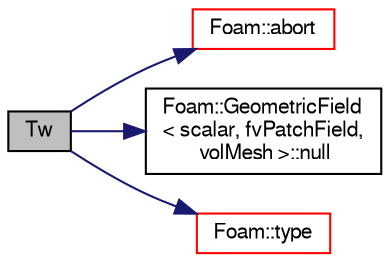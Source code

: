digraph "Tw"
{
  bgcolor="transparent";
  edge [fontname="FreeSans",fontsize="10",labelfontname="FreeSans",labelfontsize="10"];
  node [fontname="FreeSans",fontsize="10",shape=record];
  rankdir="LR";
  Node3202 [label="Tw",height=0.2,width=0.4,color="black", fillcolor="grey75", style="filled", fontcolor="black"];
  Node3202 -> Node3203 [color="midnightblue",fontsize="10",style="solid",fontname="FreeSans"];
  Node3203 [label="Foam::abort",height=0.2,width=0.4,color="red",URL="$a21124.html#a447107a607d03e417307c203fa5fb44b"];
  Node3202 -> Node3246 [color="midnightblue",fontsize="10",style="solid",fontname="FreeSans"];
  Node3246 [label="Foam::GeometricField\l\< scalar, fvPatchField,\l volMesh \>::null",height=0.2,width=0.4,color="black",URL="$a22434.html#ac8e78b2b70fc0c890aedf7cde2c712f1",tooltip="Return a null geometric field. "];
  Node3202 -> Node3247 [color="midnightblue",fontsize="10",style="solid",fontname="FreeSans"];
  Node3247 [label="Foam::type",height=0.2,width=0.4,color="red",URL="$a21124.html#aec48583af672626378f501eb9fc32cd1",tooltip="Return the file type: DIRECTORY or FILE. "];
}
